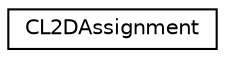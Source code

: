 digraph "Graphical Class Hierarchy"
{
  edge [fontname="Helvetica",fontsize="10",labelfontname="Helvetica",labelfontsize="10"];
  node [fontname="Helvetica",fontsize="10",shape=record];
  rankdir="LR";
  Node0 [label="CL2DAssignment",height=0.2,width=0.4,color="black", fillcolor="white", style="filled",URL="$classCL2DAssignment.html"];
}
